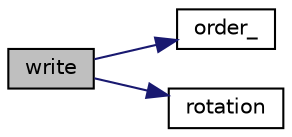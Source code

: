 digraph "write"
{
  bgcolor="transparent";
  edge [fontname="Helvetica",fontsize="10",labelfontname="Helvetica",labelfontsize="10"];
  node [fontname="Helvetica",fontsize="10",shape=record];
  rankdir="LR";
  Node1 [label="write",height=0.2,width=0.4,color="black", fillcolor="grey75", style="filled" fontcolor="black"];
  Node1 -> Node2 [color="midnightblue",fontsize="10",style="solid",fontname="Helvetica"];
  Node2 [label="order_",height=0.2,width=0.4,color="black",URL="$EulerCoordinateRotation_8C.html#a87023fd03bf4985c81c2d942ffa35d7b"];
  Node1 -> Node3 [color="midnightblue",fontsize="10",style="solid",fontname="Helvetica"];
  Node3 [label="rotation",height=0.2,width=0.4,color="black",URL="$classFoam_1_1coordinateRotations_1_1axes.html#afcf9a3d00130094276d3e05a1de5512a",tooltip="The rotation tensor calculated from two axes and their order. "];
}
